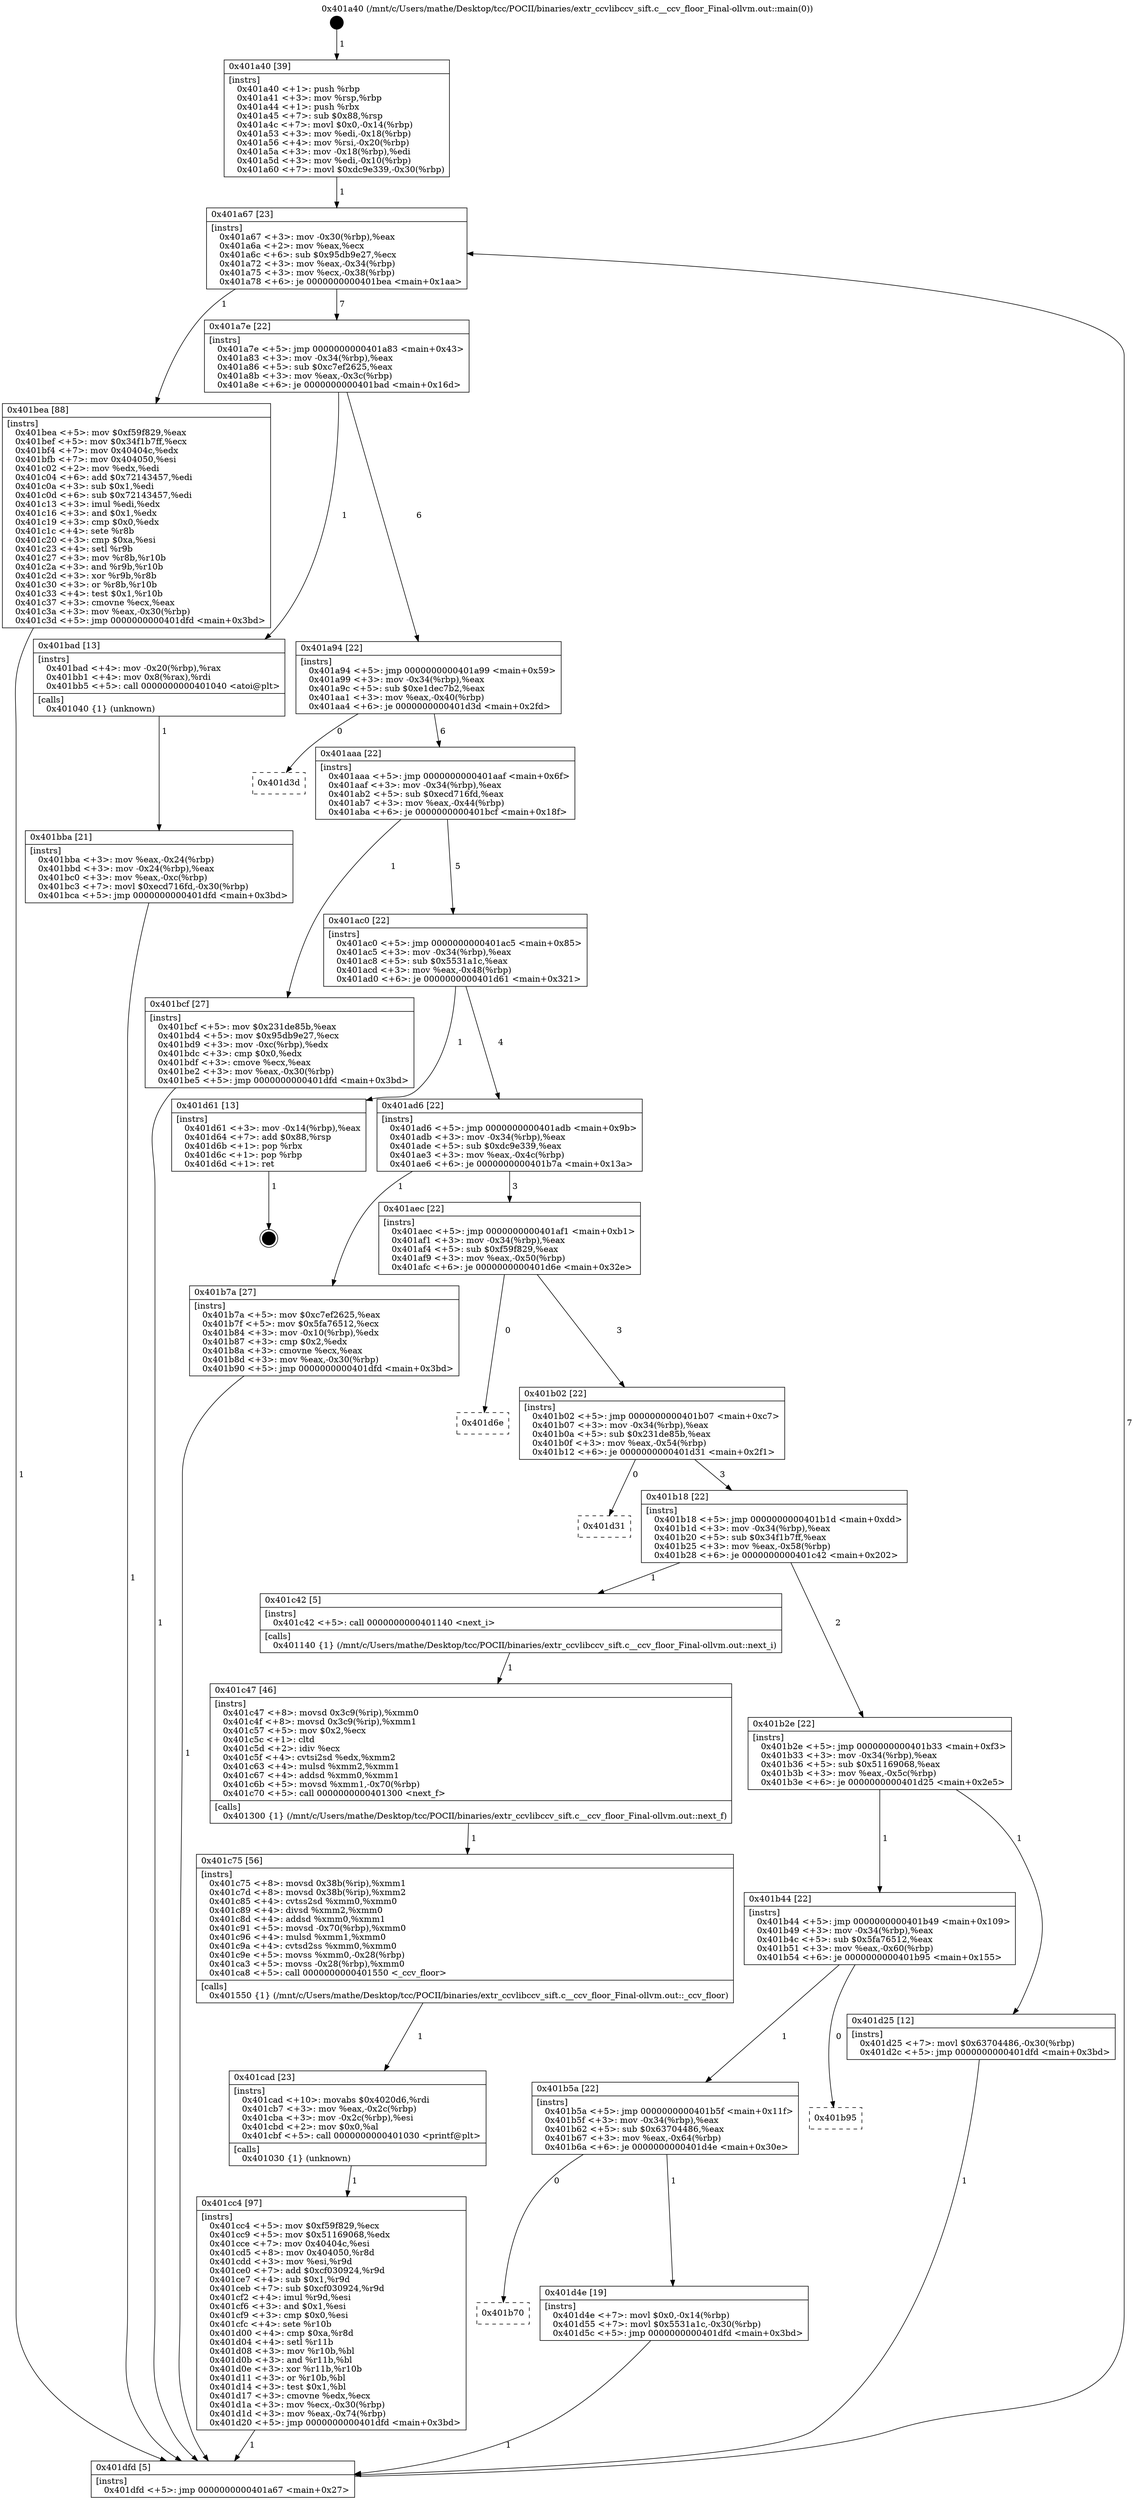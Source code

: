 digraph "0x401a40" {
  label = "0x401a40 (/mnt/c/Users/mathe/Desktop/tcc/POCII/binaries/extr_ccvlibccv_sift.c__ccv_floor_Final-ollvm.out::main(0))"
  labelloc = "t"
  node[shape=record]

  Entry [label="",width=0.3,height=0.3,shape=circle,fillcolor=black,style=filled]
  "0x401a67" [label="{
     0x401a67 [23]\l
     | [instrs]\l
     &nbsp;&nbsp;0x401a67 \<+3\>: mov -0x30(%rbp),%eax\l
     &nbsp;&nbsp;0x401a6a \<+2\>: mov %eax,%ecx\l
     &nbsp;&nbsp;0x401a6c \<+6\>: sub $0x95db9e27,%ecx\l
     &nbsp;&nbsp;0x401a72 \<+3\>: mov %eax,-0x34(%rbp)\l
     &nbsp;&nbsp;0x401a75 \<+3\>: mov %ecx,-0x38(%rbp)\l
     &nbsp;&nbsp;0x401a78 \<+6\>: je 0000000000401bea \<main+0x1aa\>\l
  }"]
  "0x401bea" [label="{
     0x401bea [88]\l
     | [instrs]\l
     &nbsp;&nbsp;0x401bea \<+5\>: mov $0xf59f829,%eax\l
     &nbsp;&nbsp;0x401bef \<+5\>: mov $0x34f1b7ff,%ecx\l
     &nbsp;&nbsp;0x401bf4 \<+7\>: mov 0x40404c,%edx\l
     &nbsp;&nbsp;0x401bfb \<+7\>: mov 0x404050,%esi\l
     &nbsp;&nbsp;0x401c02 \<+2\>: mov %edx,%edi\l
     &nbsp;&nbsp;0x401c04 \<+6\>: add $0x72143457,%edi\l
     &nbsp;&nbsp;0x401c0a \<+3\>: sub $0x1,%edi\l
     &nbsp;&nbsp;0x401c0d \<+6\>: sub $0x72143457,%edi\l
     &nbsp;&nbsp;0x401c13 \<+3\>: imul %edi,%edx\l
     &nbsp;&nbsp;0x401c16 \<+3\>: and $0x1,%edx\l
     &nbsp;&nbsp;0x401c19 \<+3\>: cmp $0x0,%edx\l
     &nbsp;&nbsp;0x401c1c \<+4\>: sete %r8b\l
     &nbsp;&nbsp;0x401c20 \<+3\>: cmp $0xa,%esi\l
     &nbsp;&nbsp;0x401c23 \<+4\>: setl %r9b\l
     &nbsp;&nbsp;0x401c27 \<+3\>: mov %r8b,%r10b\l
     &nbsp;&nbsp;0x401c2a \<+3\>: and %r9b,%r10b\l
     &nbsp;&nbsp;0x401c2d \<+3\>: xor %r9b,%r8b\l
     &nbsp;&nbsp;0x401c30 \<+3\>: or %r8b,%r10b\l
     &nbsp;&nbsp;0x401c33 \<+4\>: test $0x1,%r10b\l
     &nbsp;&nbsp;0x401c37 \<+3\>: cmovne %ecx,%eax\l
     &nbsp;&nbsp;0x401c3a \<+3\>: mov %eax,-0x30(%rbp)\l
     &nbsp;&nbsp;0x401c3d \<+5\>: jmp 0000000000401dfd \<main+0x3bd\>\l
  }"]
  "0x401a7e" [label="{
     0x401a7e [22]\l
     | [instrs]\l
     &nbsp;&nbsp;0x401a7e \<+5\>: jmp 0000000000401a83 \<main+0x43\>\l
     &nbsp;&nbsp;0x401a83 \<+3\>: mov -0x34(%rbp),%eax\l
     &nbsp;&nbsp;0x401a86 \<+5\>: sub $0xc7ef2625,%eax\l
     &nbsp;&nbsp;0x401a8b \<+3\>: mov %eax,-0x3c(%rbp)\l
     &nbsp;&nbsp;0x401a8e \<+6\>: je 0000000000401bad \<main+0x16d\>\l
  }"]
  Exit [label="",width=0.3,height=0.3,shape=circle,fillcolor=black,style=filled,peripheries=2]
  "0x401bad" [label="{
     0x401bad [13]\l
     | [instrs]\l
     &nbsp;&nbsp;0x401bad \<+4\>: mov -0x20(%rbp),%rax\l
     &nbsp;&nbsp;0x401bb1 \<+4\>: mov 0x8(%rax),%rdi\l
     &nbsp;&nbsp;0x401bb5 \<+5\>: call 0000000000401040 \<atoi@plt\>\l
     | [calls]\l
     &nbsp;&nbsp;0x401040 \{1\} (unknown)\l
  }"]
  "0x401a94" [label="{
     0x401a94 [22]\l
     | [instrs]\l
     &nbsp;&nbsp;0x401a94 \<+5\>: jmp 0000000000401a99 \<main+0x59\>\l
     &nbsp;&nbsp;0x401a99 \<+3\>: mov -0x34(%rbp),%eax\l
     &nbsp;&nbsp;0x401a9c \<+5\>: sub $0xe1dec7b2,%eax\l
     &nbsp;&nbsp;0x401aa1 \<+3\>: mov %eax,-0x40(%rbp)\l
     &nbsp;&nbsp;0x401aa4 \<+6\>: je 0000000000401d3d \<main+0x2fd\>\l
  }"]
  "0x401b70" [label="{
     0x401b70\l
  }", style=dashed]
  "0x401d3d" [label="{
     0x401d3d\l
  }", style=dashed]
  "0x401aaa" [label="{
     0x401aaa [22]\l
     | [instrs]\l
     &nbsp;&nbsp;0x401aaa \<+5\>: jmp 0000000000401aaf \<main+0x6f\>\l
     &nbsp;&nbsp;0x401aaf \<+3\>: mov -0x34(%rbp),%eax\l
     &nbsp;&nbsp;0x401ab2 \<+5\>: sub $0xecd716fd,%eax\l
     &nbsp;&nbsp;0x401ab7 \<+3\>: mov %eax,-0x44(%rbp)\l
     &nbsp;&nbsp;0x401aba \<+6\>: je 0000000000401bcf \<main+0x18f\>\l
  }"]
  "0x401d4e" [label="{
     0x401d4e [19]\l
     | [instrs]\l
     &nbsp;&nbsp;0x401d4e \<+7\>: movl $0x0,-0x14(%rbp)\l
     &nbsp;&nbsp;0x401d55 \<+7\>: movl $0x5531a1c,-0x30(%rbp)\l
     &nbsp;&nbsp;0x401d5c \<+5\>: jmp 0000000000401dfd \<main+0x3bd\>\l
  }"]
  "0x401bcf" [label="{
     0x401bcf [27]\l
     | [instrs]\l
     &nbsp;&nbsp;0x401bcf \<+5\>: mov $0x231de85b,%eax\l
     &nbsp;&nbsp;0x401bd4 \<+5\>: mov $0x95db9e27,%ecx\l
     &nbsp;&nbsp;0x401bd9 \<+3\>: mov -0xc(%rbp),%edx\l
     &nbsp;&nbsp;0x401bdc \<+3\>: cmp $0x0,%edx\l
     &nbsp;&nbsp;0x401bdf \<+3\>: cmove %ecx,%eax\l
     &nbsp;&nbsp;0x401be2 \<+3\>: mov %eax,-0x30(%rbp)\l
     &nbsp;&nbsp;0x401be5 \<+5\>: jmp 0000000000401dfd \<main+0x3bd\>\l
  }"]
  "0x401ac0" [label="{
     0x401ac0 [22]\l
     | [instrs]\l
     &nbsp;&nbsp;0x401ac0 \<+5\>: jmp 0000000000401ac5 \<main+0x85\>\l
     &nbsp;&nbsp;0x401ac5 \<+3\>: mov -0x34(%rbp),%eax\l
     &nbsp;&nbsp;0x401ac8 \<+5\>: sub $0x5531a1c,%eax\l
     &nbsp;&nbsp;0x401acd \<+3\>: mov %eax,-0x48(%rbp)\l
     &nbsp;&nbsp;0x401ad0 \<+6\>: je 0000000000401d61 \<main+0x321\>\l
  }"]
  "0x401b5a" [label="{
     0x401b5a [22]\l
     | [instrs]\l
     &nbsp;&nbsp;0x401b5a \<+5\>: jmp 0000000000401b5f \<main+0x11f\>\l
     &nbsp;&nbsp;0x401b5f \<+3\>: mov -0x34(%rbp),%eax\l
     &nbsp;&nbsp;0x401b62 \<+5\>: sub $0x63704486,%eax\l
     &nbsp;&nbsp;0x401b67 \<+3\>: mov %eax,-0x64(%rbp)\l
     &nbsp;&nbsp;0x401b6a \<+6\>: je 0000000000401d4e \<main+0x30e\>\l
  }"]
  "0x401d61" [label="{
     0x401d61 [13]\l
     | [instrs]\l
     &nbsp;&nbsp;0x401d61 \<+3\>: mov -0x14(%rbp),%eax\l
     &nbsp;&nbsp;0x401d64 \<+7\>: add $0x88,%rsp\l
     &nbsp;&nbsp;0x401d6b \<+1\>: pop %rbx\l
     &nbsp;&nbsp;0x401d6c \<+1\>: pop %rbp\l
     &nbsp;&nbsp;0x401d6d \<+1\>: ret\l
  }"]
  "0x401ad6" [label="{
     0x401ad6 [22]\l
     | [instrs]\l
     &nbsp;&nbsp;0x401ad6 \<+5\>: jmp 0000000000401adb \<main+0x9b\>\l
     &nbsp;&nbsp;0x401adb \<+3\>: mov -0x34(%rbp),%eax\l
     &nbsp;&nbsp;0x401ade \<+5\>: sub $0xdc9e339,%eax\l
     &nbsp;&nbsp;0x401ae3 \<+3\>: mov %eax,-0x4c(%rbp)\l
     &nbsp;&nbsp;0x401ae6 \<+6\>: je 0000000000401b7a \<main+0x13a\>\l
  }"]
  "0x401b95" [label="{
     0x401b95\l
  }", style=dashed]
  "0x401b7a" [label="{
     0x401b7a [27]\l
     | [instrs]\l
     &nbsp;&nbsp;0x401b7a \<+5\>: mov $0xc7ef2625,%eax\l
     &nbsp;&nbsp;0x401b7f \<+5\>: mov $0x5fa76512,%ecx\l
     &nbsp;&nbsp;0x401b84 \<+3\>: mov -0x10(%rbp),%edx\l
     &nbsp;&nbsp;0x401b87 \<+3\>: cmp $0x2,%edx\l
     &nbsp;&nbsp;0x401b8a \<+3\>: cmovne %ecx,%eax\l
     &nbsp;&nbsp;0x401b8d \<+3\>: mov %eax,-0x30(%rbp)\l
     &nbsp;&nbsp;0x401b90 \<+5\>: jmp 0000000000401dfd \<main+0x3bd\>\l
  }"]
  "0x401aec" [label="{
     0x401aec [22]\l
     | [instrs]\l
     &nbsp;&nbsp;0x401aec \<+5\>: jmp 0000000000401af1 \<main+0xb1\>\l
     &nbsp;&nbsp;0x401af1 \<+3\>: mov -0x34(%rbp),%eax\l
     &nbsp;&nbsp;0x401af4 \<+5\>: sub $0xf59f829,%eax\l
     &nbsp;&nbsp;0x401af9 \<+3\>: mov %eax,-0x50(%rbp)\l
     &nbsp;&nbsp;0x401afc \<+6\>: je 0000000000401d6e \<main+0x32e\>\l
  }"]
  "0x401dfd" [label="{
     0x401dfd [5]\l
     | [instrs]\l
     &nbsp;&nbsp;0x401dfd \<+5\>: jmp 0000000000401a67 \<main+0x27\>\l
  }"]
  "0x401a40" [label="{
     0x401a40 [39]\l
     | [instrs]\l
     &nbsp;&nbsp;0x401a40 \<+1\>: push %rbp\l
     &nbsp;&nbsp;0x401a41 \<+3\>: mov %rsp,%rbp\l
     &nbsp;&nbsp;0x401a44 \<+1\>: push %rbx\l
     &nbsp;&nbsp;0x401a45 \<+7\>: sub $0x88,%rsp\l
     &nbsp;&nbsp;0x401a4c \<+7\>: movl $0x0,-0x14(%rbp)\l
     &nbsp;&nbsp;0x401a53 \<+3\>: mov %edi,-0x18(%rbp)\l
     &nbsp;&nbsp;0x401a56 \<+4\>: mov %rsi,-0x20(%rbp)\l
     &nbsp;&nbsp;0x401a5a \<+3\>: mov -0x18(%rbp),%edi\l
     &nbsp;&nbsp;0x401a5d \<+3\>: mov %edi,-0x10(%rbp)\l
     &nbsp;&nbsp;0x401a60 \<+7\>: movl $0xdc9e339,-0x30(%rbp)\l
  }"]
  "0x401bba" [label="{
     0x401bba [21]\l
     | [instrs]\l
     &nbsp;&nbsp;0x401bba \<+3\>: mov %eax,-0x24(%rbp)\l
     &nbsp;&nbsp;0x401bbd \<+3\>: mov -0x24(%rbp),%eax\l
     &nbsp;&nbsp;0x401bc0 \<+3\>: mov %eax,-0xc(%rbp)\l
     &nbsp;&nbsp;0x401bc3 \<+7\>: movl $0xecd716fd,-0x30(%rbp)\l
     &nbsp;&nbsp;0x401bca \<+5\>: jmp 0000000000401dfd \<main+0x3bd\>\l
  }"]
  "0x401b44" [label="{
     0x401b44 [22]\l
     | [instrs]\l
     &nbsp;&nbsp;0x401b44 \<+5\>: jmp 0000000000401b49 \<main+0x109\>\l
     &nbsp;&nbsp;0x401b49 \<+3\>: mov -0x34(%rbp),%eax\l
     &nbsp;&nbsp;0x401b4c \<+5\>: sub $0x5fa76512,%eax\l
     &nbsp;&nbsp;0x401b51 \<+3\>: mov %eax,-0x60(%rbp)\l
     &nbsp;&nbsp;0x401b54 \<+6\>: je 0000000000401b95 \<main+0x155\>\l
  }"]
  "0x401d6e" [label="{
     0x401d6e\l
  }", style=dashed]
  "0x401b02" [label="{
     0x401b02 [22]\l
     | [instrs]\l
     &nbsp;&nbsp;0x401b02 \<+5\>: jmp 0000000000401b07 \<main+0xc7\>\l
     &nbsp;&nbsp;0x401b07 \<+3\>: mov -0x34(%rbp),%eax\l
     &nbsp;&nbsp;0x401b0a \<+5\>: sub $0x231de85b,%eax\l
     &nbsp;&nbsp;0x401b0f \<+3\>: mov %eax,-0x54(%rbp)\l
     &nbsp;&nbsp;0x401b12 \<+6\>: je 0000000000401d31 \<main+0x2f1\>\l
  }"]
  "0x401d25" [label="{
     0x401d25 [12]\l
     | [instrs]\l
     &nbsp;&nbsp;0x401d25 \<+7\>: movl $0x63704486,-0x30(%rbp)\l
     &nbsp;&nbsp;0x401d2c \<+5\>: jmp 0000000000401dfd \<main+0x3bd\>\l
  }"]
  "0x401d31" [label="{
     0x401d31\l
  }", style=dashed]
  "0x401b18" [label="{
     0x401b18 [22]\l
     | [instrs]\l
     &nbsp;&nbsp;0x401b18 \<+5\>: jmp 0000000000401b1d \<main+0xdd\>\l
     &nbsp;&nbsp;0x401b1d \<+3\>: mov -0x34(%rbp),%eax\l
     &nbsp;&nbsp;0x401b20 \<+5\>: sub $0x34f1b7ff,%eax\l
     &nbsp;&nbsp;0x401b25 \<+3\>: mov %eax,-0x58(%rbp)\l
     &nbsp;&nbsp;0x401b28 \<+6\>: je 0000000000401c42 \<main+0x202\>\l
  }"]
  "0x401cc4" [label="{
     0x401cc4 [97]\l
     | [instrs]\l
     &nbsp;&nbsp;0x401cc4 \<+5\>: mov $0xf59f829,%ecx\l
     &nbsp;&nbsp;0x401cc9 \<+5\>: mov $0x51169068,%edx\l
     &nbsp;&nbsp;0x401cce \<+7\>: mov 0x40404c,%esi\l
     &nbsp;&nbsp;0x401cd5 \<+8\>: mov 0x404050,%r8d\l
     &nbsp;&nbsp;0x401cdd \<+3\>: mov %esi,%r9d\l
     &nbsp;&nbsp;0x401ce0 \<+7\>: add $0xcf030924,%r9d\l
     &nbsp;&nbsp;0x401ce7 \<+4\>: sub $0x1,%r9d\l
     &nbsp;&nbsp;0x401ceb \<+7\>: sub $0xcf030924,%r9d\l
     &nbsp;&nbsp;0x401cf2 \<+4\>: imul %r9d,%esi\l
     &nbsp;&nbsp;0x401cf6 \<+3\>: and $0x1,%esi\l
     &nbsp;&nbsp;0x401cf9 \<+3\>: cmp $0x0,%esi\l
     &nbsp;&nbsp;0x401cfc \<+4\>: sete %r10b\l
     &nbsp;&nbsp;0x401d00 \<+4\>: cmp $0xa,%r8d\l
     &nbsp;&nbsp;0x401d04 \<+4\>: setl %r11b\l
     &nbsp;&nbsp;0x401d08 \<+3\>: mov %r10b,%bl\l
     &nbsp;&nbsp;0x401d0b \<+3\>: and %r11b,%bl\l
     &nbsp;&nbsp;0x401d0e \<+3\>: xor %r11b,%r10b\l
     &nbsp;&nbsp;0x401d11 \<+3\>: or %r10b,%bl\l
     &nbsp;&nbsp;0x401d14 \<+3\>: test $0x1,%bl\l
     &nbsp;&nbsp;0x401d17 \<+3\>: cmovne %edx,%ecx\l
     &nbsp;&nbsp;0x401d1a \<+3\>: mov %ecx,-0x30(%rbp)\l
     &nbsp;&nbsp;0x401d1d \<+3\>: mov %eax,-0x74(%rbp)\l
     &nbsp;&nbsp;0x401d20 \<+5\>: jmp 0000000000401dfd \<main+0x3bd\>\l
  }"]
  "0x401c42" [label="{
     0x401c42 [5]\l
     | [instrs]\l
     &nbsp;&nbsp;0x401c42 \<+5\>: call 0000000000401140 \<next_i\>\l
     | [calls]\l
     &nbsp;&nbsp;0x401140 \{1\} (/mnt/c/Users/mathe/Desktop/tcc/POCII/binaries/extr_ccvlibccv_sift.c__ccv_floor_Final-ollvm.out::next_i)\l
  }"]
  "0x401b2e" [label="{
     0x401b2e [22]\l
     | [instrs]\l
     &nbsp;&nbsp;0x401b2e \<+5\>: jmp 0000000000401b33 \<main+0xf3\>\l
     &nbsp;&nbsp;0x401b33 \<+3\>: mov -0x34(%rbp),%eax\l
     &nbsp;&nbsp;0x401b36 \<+5\>: sub $0x51169068,%eax\l
     &nbsp;&nbsp;0x401b3b \<+3\>: mov %eax,-0x5c(%rbp)\l
     &nbsp;&nbsp;0x401b3e \<+6\>: je 0000000000401d25 \<main+0x2e5\>\l
  }"]
  "0x401c47" [label="{
     0x401c47 [46]\l
     | [instrs]\l
     &nbsp;&nbsp;0x401c47 \<+8\>: movsd 0x3c9(%rip),%xmm0\l
     &nbsp;&nbsp;0x401c4f \<+8\>: movsd 0x3c9(%rip),%xmm1\l
     &nbsp;&nbsp;0x401c57 \<+5\>: mov $0x2,%ecx\l
     &nbsp;&nbsp;0x401c5c \<+1\>: cltd\l
     &nbsp;&nbsp;0x401c5d \<+2\>: idiv %ecx\l
     &nbsp;&nbsp;0x401c5f \<+4\>: cvtsi2sd %edx,%xmm2\l
     &nbsp;&nbsp;0x401c63 \<+4\>: mulsd %xmm2,%xmm1\l
     &nbsp;&nbsp;0x401c67 \<+4\>: addsd %xmm0,%xmm1\l
     &nbsp;&nbsp;0x401c6b \<+5\>: movsd %xmm1,-0x70(%rbp)\l
     &nbsp;&nbsp;0x401c70 \<+5\>: call 0000000000401300 \<next_f\>\l
     | [calls]\l
     &nbsp;&nbsp;0x401300 \{1\} (/mnt/c/Users/mathe/Desktop/tcc/POCII/binaries/extr_ccvlibccv_sift.c__ccv_floor_Final-ollvm.out::next_f)\l
  }"]
  "0x401c75" [label="{
     0x401c75 [56]\l
     | [instrs]\l
     &nbsp;&nbsp;0x401c75 \<+8\>: movsd 0x38b(%rip),%xmm1\l
     &nbsp;&nbsp;0x401c7d \<+8\>: movsd 0x38b(%rip),%xmm2\l
     &nbsp;&nbsp;0x401c85 \<+4\>: cvtss2sd %xmm0,%xmm0\l
     &nbsp;&nbsp;0x401c89 \<+4\>: divsd %xmm2,%xmm0\l
     &nbsp;&nbsp;0x401c8d \<+4\>: addsd %xmm0,%xmm1\l
     &nbsp;&nbsp;0x401c91 \<+5\>: movsd -0x70(%rbp),%xmm0\l
     &nbsp;&nbsp;0x401c96 \<+4\>: mulsd %xmm1,%xmm0\l
     &nbsp;&nbsp;0x401c9a \<+4\>: cvtsd2ss %xmm0,%xmm0\l
     &nbsp;&nbsp;0x401c9e \<+5\>: movss %xmm0,-0x28(%rbp)\l
     &nbsp;&nbsp;0x401ca3 \<+5\>: movss -0x28(%rbp),%xmm0\l
     &nbsp;&nbsp;0x401ca8 \<+5\>: call 0000000000401550 \<_ccv_floor\>\l
     | [calls]\l
     &nbsp;&nbsp;0x401550 \{1\} (/mnt/c/Users/mathe/Desktop/tcc/POCII/binaries/extr_ccvlibccv_sift.c__ccv_floor_Final-ollvm.out::_ccv_floor)\l
  }"]
  "0x401cad" [label="{
     0x401cad [23]\l
     | [instrs]\l
     &nbsp;&nbsp;0x401cad \<+10\>: movabs $0x4020d6,%rdi\l
     &nbsp;&nbsp;0x401cb7 \<+3\>: mov %eax,-0x2c(%rbp)\l
     &nbsp;&nbsp;0x401cba \<+3\>: mov -0x2c(%rbp),%esi\l
     &nbsp;&nbsp;0x401cbd \<+2\>: mov $0x0,%al\l
     &nbsp;&nbsp;0x401cbf \<+5\>: call 0000000000401030 \<printf@plt\>\l
     | [calls]\l
     &nbsp;&nbsp;0x401030 \{1\} (unknown)\l
  }"]
  Entry -> "0x401a40" [label=" 1"]
  "0x401a67" -> "0x401bea" [label=" 1"]
  "0x401a67" -> "0x401a7e" [label=" 7"]
  "0x401d61" -> Exit [label=" 1"]
  "0x401a7e" -> "0x401bad" [label=" 1"]
  "0x401a7e" -> "0x401a94" [label=" 6"]
  "0x401d4e" -> "0x401dfd" [label=" 1"]
  "0x401a94" -> "0x401d3d" [label=" 0"]
  "0x401a94" -> "0x401aaa" [label=" 6"]
  "0x401b5a" -> "0x401b70" [label=" 0"]
  "0x401aaa" -> "0x401bcf" [label=" 1"]
  "0x401aaa" -> "0x401ac0" [label=" 5"]
  "0x401b5a" -> "0x401d4e" [label=" 1"]
  "0x401ac0" -> "0x401d61" [label=" 1"]
  "0x401ac0" -> "0x401ad6" [label=" 4"]
  "0x401b44" -> "0x401b5a" [label=" 1"]
  "0x401ad6" -> "0x401b7a" [label=" 1"]
  "0x401ad6" -> "0x401aec" [label=" 3"]
  "0x401b7a" -> "0x401dfd" [label=" 1"]
  "0x401a40" -> "0x401a67" [label=" 1"]
  "0x401dfd" -> "0x401a67" [label=" 7"]
  "0x401bad" -> "0x401bba" [label=" 1"]
  "0x401bba" -> "0x401dfd" [label=" 1"]
  "0x401bcf" -> "0x401dfd" [label=" 1"]
  "0x401bea" -> "0x401dfd" [label=" 1"]
  "0x401b44" -> "0x401b95" [label=" 0"]
  "0x401aec" -> "0x401d6e" [label=" 0"]
  "0x401aec" -> "0x401b02" [label=" 3"]
  "0x401d25" -> "0x401dfd" [label=" 1"]
  "0x401b02" -> "0x401d31" [label=" 0"]
  "0x401b02" -> "0x401b18" [label=" 3"]
  "0x401b2e" -> "0x401b44" [label=" 1"]
  "0x401b18" -> "0x401c42" [label=" 1"]
  "0x401b18" -> "0x401b2e" [label=" 2"]
  "0x401c42" -> "0x401c47" [label=" 1"]
  "0x401c47" -> "0x401c75" [label=" 1"]
  "0x401c75" -> "0x401cad" [label=" 1"]
  "0x401cad" -> "0x401cc4" [label=" 1"]
  "0x401cc4" -> "0x401dfd" [label=" 1"]
  "0x401b2e" -> "0x401d25" [label=" 1"]
}
